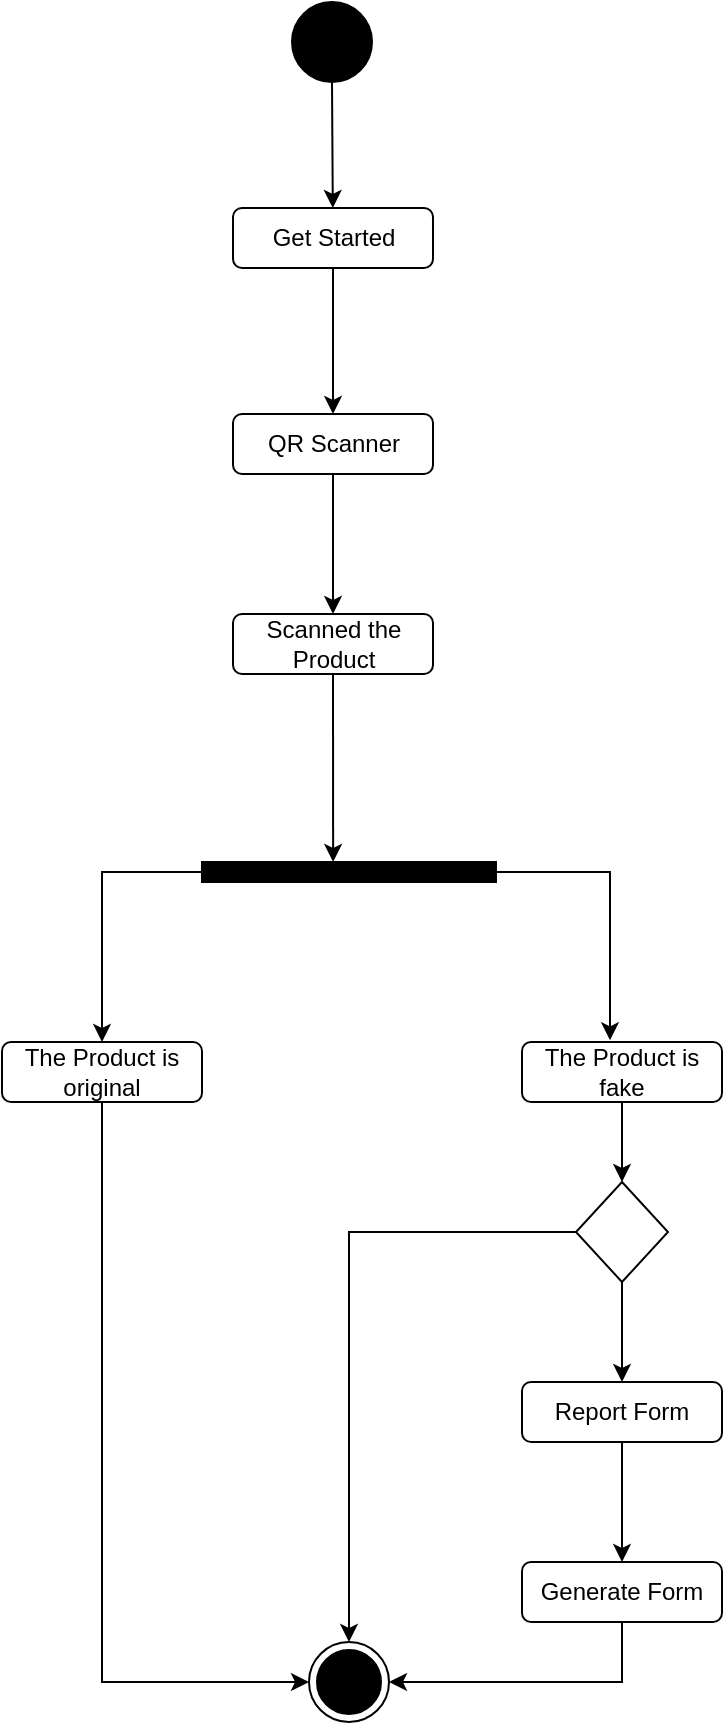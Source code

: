 <mxfile version="20.5.3" type="device"><diagram id="mP4l0cjsgsZON4hqT1tD" name="Page-1"><mxGraphModel dx="868" dy="393" grid="1" gridSize="10" guides="1" tooltips="1" connect="1" arrows="1" fold="1" page="1" pageScale="1" pageWidth="850" pageHeight="1100" math="0" shadow="0"><root><mxCell id="0"/><mxCell id="1" parent="0"/><mxCell id="7ip_Cy_T-ehBLFqvvtyA-1" value="" style="ellipse;whiteSpace=wrap;html=1;rounded=0;shadow=0;comic=0;labelBackgroundColor=none;strokeWidth=1;fillColor=#000000;fontFamily=Verdana;fontSize=12;align=center;" parent="1" vertex="1"><mxGeometry x="405" y="300" width="40" height="40" as="geometry"/></mxCell><mxCell id="7ip_Cy_T-ehBLFqvvtyA-4" value="" style="endArrow=classic;html=1;rounded=0;exitX=0.5;exitY=1;exitDx=0;exitDy=0;" parent="1" source="7ip_Cy_T-ehBLFqvvtyA-1" target="7ip_Cy_T-ehBLFqvvtyA-16" edge="1"><mxGeometry width="50" height="50" relative="1" as="geometry"><mxPoint x="120" y="180" as="sourcePoint"/><mxPoint x="425.5" y="410" as="targetPoint"/></mxGeometry></mxCell><mxCell id="7ip_Cy_T-ehBLFqvvtyA-45" style="edgeStyle=orthogonalEdgeStyle;rounded=0;orthogonalLoop=1;jettySize=auto;html=1;entryX=0.5;entryY=0;entryDx=0;entryDy=0;" parent="1" source="7ip_Cy_T-ehBLFqvvtyA-16" target="7ip_Cy_T-ehBLFqvvtyA-21" edge="1"><mxGeometry relative="1" as="geometry"/></mxCell><mxCell id="7ip_Cy_T-ehBLFqvvtyA-16" value="Get Started" style="rounded=1;whiteSpace=wrap;html=1;" parent="1" vertex="1"><mxGeometry x="375.5" y="403" width="100" height="30" as="geometry"/></mxCell><mxCell id="7ip_Cy_T-ehBLFqvvtyA-46" style="edgeStyle=orthogonalEdgeStyle;rounded=0;orthogonalLoop=1;jettySize=auto;html=1;entryX=0.5;entryY=0;entryDx=0;entryDy=0;" parent="1" source="7ip_Cy_T-ehBLFqvvtyA-21" target="7ip_Cy_T-ehBLFqvvtyA-32" edge="1"><mxGeometry relative="1" as="geometry"/></mxCell><mxCell id="7ip_Cy_T-ehBLFqvvtyA-21" value="QR Scanner" style="rounded=1;whiteSpace=wrap;html=1;" parent="1" vertex="1"><mxGeometry x="375.5" y="506" width="100" height="30" as="geometry"/></mxCell><mxCell id="7ip_Cy_T-ehBLFqvvtyA-32" value="Scanned the Product" style="rounded=1;whiteSpace=wrap;html=1;" parent="1" vertex="1"><mxGeometry x="375.5" y="606" width="100" height="30" as="geometry"/></mxCell><mxCell id="7ip_Cy_T-ehBLFqvvtyA-53" style="edgeStyle=orthogonalEdgeStyle;rounded=0;orthogonalLoop=1;jettySize=auto;html=1;entryX=0.5;entryY=0;entryDx=0;entryDy=0;exitX=0;exitY=0.5;exitDx=0;exitDy=0;" parent="1" source="7ip_Cy_T-ehBLFqvvtyA-42" target="7ip_Cy_T-ehBLFqvvtyA-47" edge="1"><mxGeometry relative="1" as="geometry"/></mxCell><mxCell id="7ip_Cy_T-ehBLFqvvtyA-42" value="" style="whiteSpace=wrap;html=1;rounded=0;shadow=0;comic=0;labelBackgroundColor=none;strokeWidth=1;fillColor=#000000;fontFamily=Verdana;fontSize=12;align=center;rotation=0;" parent="1" vertex="1"><mxGeometry x="360" y="730" width="147" height="10" as="geometry"/></mxCell><mxCell id="7ip_Cy_T-ehBLFqvvtyA-43" value="" style="ellipse;html=1;shape=endState;fillColor=#000000;strokeColor=#000000;" parent="1" vertex="1"><mxGeometry x="413.5" y="1120" width="40" height="40" as="geometry"/></mxCell><mxCell id="7ip_Cy_T-ehBLFqvvtyA-55" style="edgeStyle=orthogonalEdgeStyle;rounded=0;orthogonalLoop=1;jettySize=auto;html=1;entryX=0;entryY=0.5;entryDx=0;entryDy=0;" parent="1" source="7ip_Cy_T-ehBLFqvvtyA-47" target="7ip_Cy_T-ehBLFqvvtyA-43" edge="1"><mxGeometry relative="1" as="geometry"><mxPoint x="310" y="1030" as="targetPoint"/><Array as="points"><mxPoint x="310" y="1140"/></Array></mxGeometry></mxCell><mxCell id="7ip_Cy_T-ehBLFqvvtyA-47" value="The Product is original" style="rounded=1;whiteSpace=wrap;html=1;" parent="1" vertex="1"><mxGeometry x="260" y="820" width="100" height="30" as="geometry"/></mxCell><mxCell id="7ip_Cy_T-ehBLFqvvtyA-51" value="" style="endArrow=classic;html=1;rounded=0;exitX=0.5;exitY=1;exitDx=0;exitDy=0;entryX=0.446;entryY=-0.003;entryDx=0;entryDy=0;entryPerimeter=0;" parent="1" source="7ip_Cy_T-ehBLFqvvtyA-32" target="7ip_Cy_T-ehBLFqvvtyA-42" edge="1"><mxGeometry width="50" height="50" relative="1" as="geometry"><mxPoint x="280" y="740" as="sourcePoint"/><mxPoint x="330" y="690" as="targetPoint"/></mxGeometry></mxCell><mxCell id="7ip_Cy_T-ehBLFqvvtyA-57" style="edgeStyle=orthogonalEdgeStyle;rounded=0;orthogonalLoop=1;jettySize=auto;html=1;" parent="1" source="7ip_Cy_T-ehBLFqvvtyA-52" edge="1"><mxGeometry relative="1" as="geometry"><mxPoint x="570" y="890" as="targetPoint"/></mxGeometry></mxCell><mxCell id="7ip_Cy_T-ehBLFqvvtyA-52" value="The Product is fake" style="rounded=1;whiteSpace=wrap;html=1;" parent="1" vertex="1"><mxGeometry x="520" y="820" width="100" height="30" as="geometry"/></mxCell><mxCell id="7ip_Cy_T-ehBLFqvvtyA-54" style="edgeStyle=orthogonalEdgeStyle;rounded=0;orthogonalLoop=1;jettySize=auto;html=1;entryX=0.44;entryY=-0.028;entryDx=0;entryDy=0;exitX=1;exitY=0.5;exitDx=0;exitDy=0;entryPerimeter=0;" parent="1" source="7ip_Cy_T-ehBLFqvvtyA-42" target="7ip_Cy_T-ehBLFqvvtyA-52" edge="1"><mxGeometry relative="1" as="geometry"><mxPoint x="370" y="745" as="sourcePoint"/><mxPoint x="320" y="830" as="targetPoint"/></mxGeometry></mxCell><mxCell id="7ip_Cy_T-ehBLFqvvtyA-59" style="edgeStyle=orthogonalEdgeStyle;rounded=0;orthogonalLoop=1;jettySize=auto;html=1;entryX=0.5;entryY=0;entryDx=0;entryDy=0;" parent="1" source="7ip_Cy_T-ehBLFqvvtyA-56" target="7ip_Cy_T-ehBLFqvvtyA-58" edge="1"><mxGeometry relative="1" as="geometry"/></mxCell><mxCell id="7ip_Cy_T-ehBLFqvvtyA-56" value="Report Form" style="rounded=1;whiteSpace=wrap;html=1;" parent="1" vertex="1"><mxGeometry x="520" y="990" width="100" height="30" as="geometry"/></mxCell><mxCell id="7ip_Cy_T-ehBLFqvvtyA-60" style="edgeStyle=orthogonalEdgeStyle;rounded=0;orthogonalLoop=1;jettySize=auto;html=1;exitX=0.5;exitY=1;exitDx=0;exitDy=0;entryX=1;entryY=0.5;entryDx=0;entryDy=0;" parent="1" source="7ip_Cy_T-ehBLFqvvtyA-58" target="7ip_Cy_T-ehBLFqvvtyA-43" edge="1"><mxGeometry relative="1" as="geometry"><mxPoint x="480" y="1030" as="targetPoint"/></mxGeometry></mxCell><mxCell id="7ip_Cy_T-ehBLFqvvtyA-58" value="Generate Form" style="rounded=1;whiteSpace=wrap;html=1;" parent="1" vertex="1"><mxGeometry x="520" y="1080" width="100" height="30" as="geometry"/></mxCell><mxCell id="IL0ykCXCB02_BNHGB6v2-2" style="edgeStyle=orthogonalEdgeStyle;rounded=0;orthogonalLoop=1;jettySize=auto;html=1;entryX=0.5;entryY=0;entryDx=0;entryDy=0;" edge="1" parent="1" source="IL0ykCXCB02_BNHGB6v2-1" target="7ip_Cy_T-ehBLFqvvtyA-56"><mxGeometry relative="1" as="geometry"/></mxCell><mxCell id="IL0ykCXCB02_BNHGB6v2-3" style="edgeStyle=orthogonalEdgeStyle;rounded=0;orthogonalLoop=1;jettySize=auto;html=1;entryX=0.5;entryY=0;entryDx=0;entryDy=0;" edge="1" parent="1" source="IL0ykCXCB02_BNHGB6v2-1" target="7ip_Cy_T-ehBLFqvvtyA-43"><mxGeometry relative="1" as="geometry"><mxPoint x="430" y="920" as="targetPoint"/></mxGeometry></mxCell><mxCell id="IL0ykCXCB02_BNHGB6v2-1" value="" style="rhombus;whiteSpace=wrap;html=1;" vertex="1" parent="1"><mxGeometry x="547" y="890" width="46" height="50" as="geometry"/></mxCell></root></mxGraphModel></diagram></mxfile>